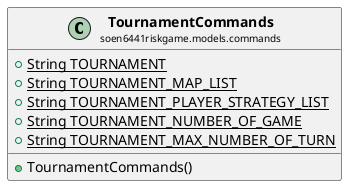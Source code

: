 @startuml

skinparam svgLinkTarget _parent
skinparam linetype ortho
set namespaceSeparator none
class "<b><size:14>TournamentCommands</b>\n<size:10>soen6441riskgame.models.commands" as soen6441riskgame.models.commands.TournamentCommands  [[../../../soen6441riskgame/models/commands/TournamentCommands.html{soen6441riskgame.models.commands.TournamentCommands}]] {
{static} +String TOURNAMENT
{static} +String TOURNAMENT_MAP_LIST
{static} +String TOURNAMENT_PLAYER_STRATEGY_LIST
{static} +String TOURNAMENT_NUMBER_OF_GAME
{static} +String TOURNAMENT_MAX_NUMBER_OF_TURN
+TournamentCommands()
}



@enduml
